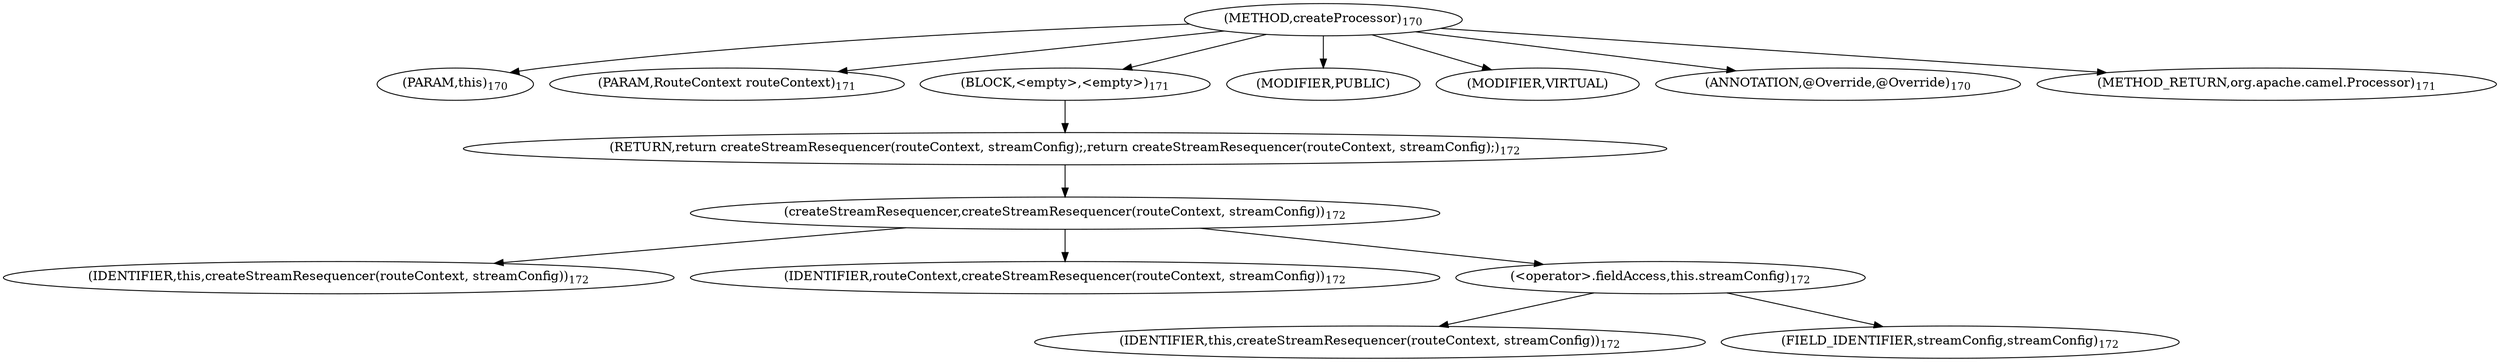 digraph "createProcessor" {  
"321" [label = <(METHOD,createProcessor)<SUB>170</SUB>> ]
"34" [label = <(PARAM,this)<SUB>170</SUB>> ]
"322" [label = <(PARAM,RouteContext routeContext)<SUB>171</SUB>> ]
"323" [label = <(BLOCK,&lt;empty&gt;,&lt;empty&gt;)<SUB>171</SUB>> ]
"324" [label = <(RETURN,return createStreamResequencer(routeContext, streamConfig);,return createStreamResequencer(routeContext, streamConfig);)<SUB>172</SUB>> ]
"325" [label = <(createStreamResequencer,createStreamResequencer(routeContext, streamConfig))<SUB>172</SUB>> ]
"33" [label = <(IDENTIFIER,this,createStreamResequencer(routeContext, streamConfig))<SUB>172</SUB>> ]
"326" [label = <(IDENTIFIER,routeContext,createStreamResequencer(routeContext, streamConfig))<SUB>172</SUB>> ]
"327" [label = <(&lt;operator&gt;.fieldAccess,this.streamConfig)<SUB>172</SUB>> ]
"328" [label = <(IDENTIFIER,this,createStreamResequencer(routeContext, streamConfig))<SUB>172</SUB>> ]
"329" [label = <(FIELD_IDENTIFIER,streamConfig,streamConfig)<SUB>172</SUB>> ]
"330" [label = <(MODIFIER,PUBLIC)> ]
"331" [label = <(MODIFIER,VIRTUAL)> ]
"332" [label = <(ANNOTATION,@Override,@Override)<SUB>170</SUB>> ]
"333" [label = <(METHOD_RETURN,org.apache.camel.Processor)<SUB>171</SUB>> ]
  "321" -> "34" 
  "321" -> "322" 
  "321" -> "323" 
  "321" -> "330" 
  "321" -> "331" 
  "321" -> "332" 
  "321" -> "333" 
  "323" -> "324" 
  "324" -> "325" 
  "325" -> "33" 
  "325" -> "326" 
  "325" -> "327" 
  "327" -> "328" 
  "327" -> "329" 
}
